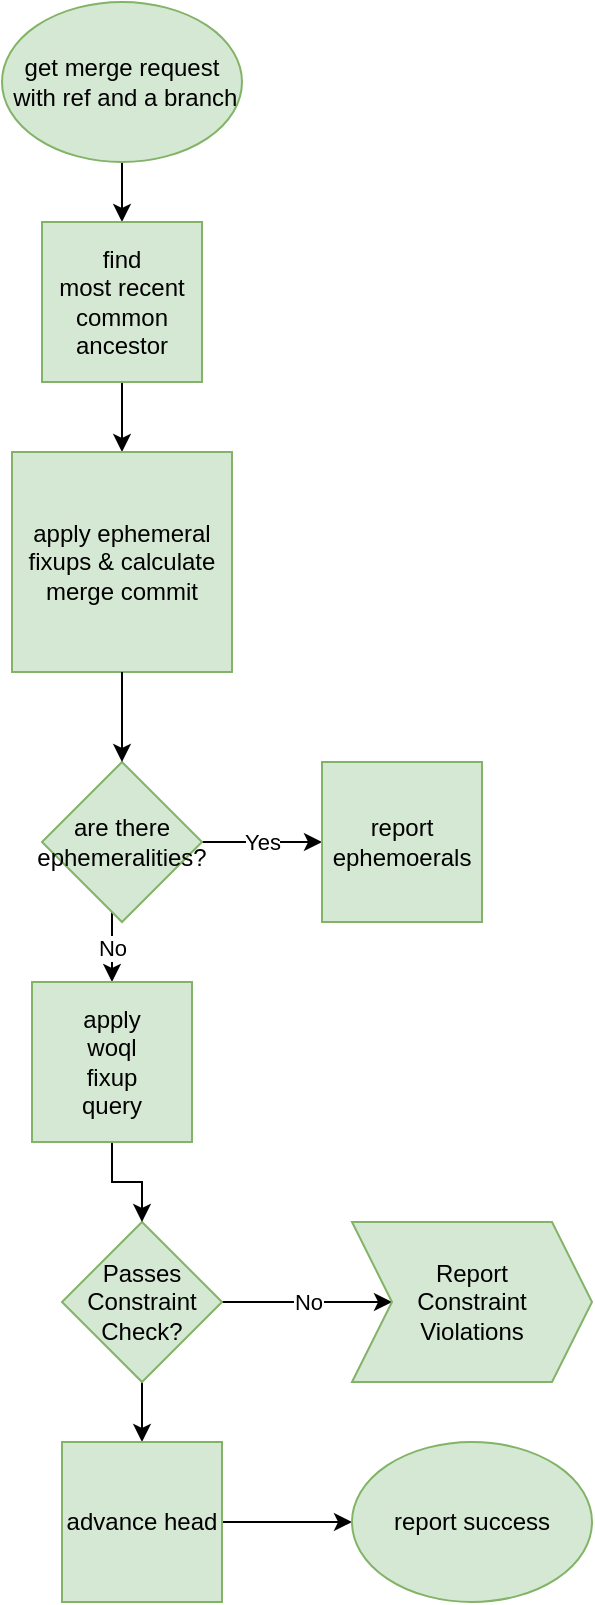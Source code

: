 <mxfile version="12.5.5" type="github">
  <diagram id="VoH5qmbEffebgPry_U-H" name="Page-1">
    <mxGraphModel dx="1104" dy="571" grid="1" gridSize="10" guides="1" tooltips="1" connect="1" arrows="1" fold="1" page="1" pageScale="1" pageWidth="850" pageHeight="1100" math="0" shadow="0">
      <root>
        <mxCell id="0"/>
        <mxCell id="1" parent="0"/>
        <mxCell id="-Y-Mi_pXA24UFnkAIFTT-1" value="" style="edgeStyle=orthogonalEdgeStyle;rounded=0;orthogonalLoop=1;jettySize=auto;html=1;" edge="1" parent="1" source="-Y-Mi_pXA24UFnkAIFTT-2" target="-Y-Mi_pXA24UFnkAIFTT-4">
          <mxGeometry relative="1" as="geometry"/>
        </mxCell>
        <mxCell id="-Y-Mi_pXA24UFnkAIFTT-2" value="&lt;div&gt;get merge request&lt;/div&gt;&amp;nbsp;with ref and a branch " style="ellipse;whiteSpace=wrap;html=1;fillColor=#d5e8d4;strokeColor=#82b366;" vertex="1" parent="1">
          <mxGeometry x="230" y="20" width="120" height="80" as="geometry"/>
        </mxCell>
        <mxCell id="-Y-Mi_pXA24UFnkAIFTT-3" value="" style="edgeStyle=orthogonalEdgeStyle;rounded=0;orthogonalLoop=1;jettySize=auto;html=1;" edge="1" parent="1" source="-Y-Mi_pXA24UFnkAIFTT-4" target="-Y-Mi_pXA24UFnkAIFTT-5">
          <mxGeometry relative="1" as="geometry"/>
        </mxCell>
        <mxCell id="-Y-Mi_pXA24UFnkAIFTT-4" value="&lt;div&gt;find&lt;/div&gt;&lt;div&gt;most recent common ancestor&lt;/div&gt;" style="whiteSpace=wrap;html=1;aspect=fixed;fillColor=#d5e8d4;strokeColor=#82b366;" vertex="1" parent="1">
          <mxGeometry x="250" y="130" width="80" height="80" as="geometry"/>
        </mxCell>
        <mxCell id="-Y-Mi_pXA24UFnkAIFTT-5" value="apply ephemeral fixups &amp;amp; calculate merge commit" style="whiteSpace=wrap;html=1;aspect=fixed;fillColor=#d5e8d4;strokeColor=#82b366;" vertex="1" parent="1">
          <mxGeometry x="235" y="245" width="110" height="110" as="geometry"/>
        </mxCell>
        <mxCell id="-Y-Mi_pXA24UFnkAIFTT-6" value="Yes" style="edgeStyle=orthogonalEdgeStyle;rounded=0;orthogonalLoop=1;jettySize=auto;html=1;" edge="1" parent="1" source="-Y-Mi_pXA24UFnkAIFTT-8" target="-Y-Mi_pXA24UFnkAIFTT-9">
          <mxGeometry relative="1" as="geometry"/>
        </mxCell>
        <mxCell id="-Y-Mi_pXA24UFnkAIFTT-7" value="No" style="edgeStyle=orthogonalEdgeStyle;rounded=0;orthogonalLoop=1;jettySize=auto;html=1;entryX=0.5;entryY=0;entryDx=0;entryDy=0;" edge="1" parent="1" source="-Y-Mi_pXA24UFnkAIFTT-8" target="-Y-Mi_pXA24UFnkAIFTT-15">
          <mxGeometry relative="1" as="geometry">
            <Array as="points">
              <mxPoint x="285" y="500"/>
              <mxPoint x="285" y="500"/>
            </Array>
          </mxGeometry>
        </mxCell>
        <mxCell id="-Y-Mi_pXA24UFnkAIFTT-8" value="&lt;div&gt;are there&lt;/div&gt;&lt;div&gt;ephemeralities?&lt;br&gt;&lt;/div&gt;" style="rhombus;whiteSpace=wrap;html=1;fillColor=#d5e8d4;strokeColor=#82b366;" vertex="1" parent="1">
          <mxGeometry x="250" y="400" width="80" height="80" as="geometry"/>
        </mxCell>
        <mxCell id="-Y-Mi_pXA24UFnkAIFTT-9" value="report ephemoerals" style="whiteSpace=wrap;html=1;aspect=fixed;fillColor=#d5e8d4;strokeColor=#82b366;" vertex="1" parent="1">
          <mxGeometry x="390" y="400" width="80" height="80" as="geometry"/>
        </mxCell>
        <mxCell id="-Y-Mi_pXA24UFnkAIFTT-10" value="&lt;div&gt;No&lt;/div&gt;" style="edgeStyle=orthogonalEdgeStyle;rounded=0;orthogonalLoop=1;jettySize=auto;html=1;entryX=0;entryY=0.5;entryDx=0;entryDy=0;" edge="1" parent="1" source="-Y-Mi_pXA24UFnkAIFTT-12" target="-Y-Mi_pXA24UFnkAIFTT-16">
          <mxGeometry relative="1" as="geometry">
            <mxPoint x="405" y="670" as="targetPoint"/>
            <Array as="points"/>
          </mxGeometry>
        </mxCell>
        <mxCell id="-Y-Mi_pXA24UFnkAIFTT-11" value="" style="edgeStyle=orthogonalEdgeStyle;rounded=0;orthogonalLoop=1;jettySize=auto;html=1;" edge="1" parent="1" source="-Y-Mi_pXA24UFnkAIFTT-12" target="-Y-Mi_pXA24UFnkAIFTT-18">
          <mxGeometry relative="1" as="geometry"/>
        </mxCell>
        <mxCell id="-Y-Mi_pXA24UFnkAIFTT-12" value="&lt;div&gt;Passes&lt;/div&gt;&lt;div&gt;Constraint&lt;/div&gt;&lt;div&gt;Check?&lt;br&gt;&lt;/div&gt;" style="rhombus;whiteSpace=wrap;html=1;fillColor=#d5e8d4;strokeColor=#82b366;" vertex="1" parent="1">
          <mxGeometry x="260" y="630" width="80" height="80" as="geometry"/>
        </mxCell>
        <mxCell id="-Y-Mi_pXA24UFnkAIFTT-13" value="" style="edgeStyle=orthogonalEdgeStyle;rounded=0;orthogonalLoop=1;jettySize=auto;html=1;" edge="1" parent="1" source="-Y-Mi_pXA24UFnkAIFTT-5" target="-Y-Mi_pXA24UFnkAIFTT-8">
          <mxGeometry relative="1" as="geometry">
            <mxPoint x="285" y="365" as="sourcePoint"/>
          </mxGeometry>
        </mxCell>
        <mxCell id="-Y-Mi_pXA24UFnkAIFTT-14" value="" style="edgeStyle=orthogonalEdgeStyle;rounded=0;orthogonalLoop=1;jettySize=auto;html=1;" edge="1" parent="1" source="-Y-Mi_pXA24UFnkAIFTT-15" target="-Y-Mi_pXA24UFnkAIFTT-12">
          <mxGeometry relative="1" as="geometry"/>
        </mxCell>
        <mxCell id="-Y-Mi_pXA24UFnkAIFTT-15" value="&lt;div&gt;apply&lt;/div&gt;&lt;div&gt;woql&lt;/div&gt;&lt;div&gt;fixup&lt;/div&gt;&lt;div&gt;query&lt;br&gt;&lt;/div&gt;" style="whiteSpace=wrap;html=1;aspect=fixed;fillColor=#d5e8d4;strokeColor=#82b366;" vertex="1" parent="1">
          <mxGeometry x="245" y="510" width="80" height="80" as="geometry"/>
        </mxCell>
        <mxCell id="-Y-Mi_pXA24UFnkAIFTT-16" value="&lt;div&gt;Report&lt;/div&gt;&lt;div&gt;Constraint&lt;/div&gt;&lt;div&gt;Violations&lt;br&gt;&lt;/div&gt;" style="shape=step;perimeter=stepPerimeter;whiteSpace=wrap;html=1;fixedSize=1;fillColor=#d5e8d4;strokeColor=#82b366;" vertex="1" parent="1">
          <mxGeometry x="405" y="630" width="120" height="80" as="geometry"/>
        </mxCell>
        <mxCell id="-Y-Mi_pXA24UFnkAIFTT-17" value="" style="edgeStyle=orthogonalEdgeStyle;rounded=0;orthogonalLoop=1;jettySize=auto;html=1;" edge="1" parent="1" source="-Y-Mi_pXA24UFnkAIFTT-18" target="-Y-Mi_pXA24UFnkAIFTT-19">
          <mxGeometry relative="1" as="geometry"/>
        </mxCell>
        <mxCell id="-Y-Mi_pXA24UFnkAIFTT-18" value="advance head" style="whiteSpace=wrap;html=1;aspect=fixed;fillColor=#d5e8d4;strokeColor=#82b366;" vertex="1" parent="1">
          <mxGeometry x="260" y="740" width="80" height="80" as="geometry"/>
        </mxCell>
        <mxCell id="-Y-Mi_pXA24UFnkAIFTT-19" value="report success" style="ellipse;whiteSpace=wrap;html=1;fillColor=#d5e8d4;strokeColor=#82b366;" vertex="1" parent="1">
          <mxGeometry x="405" y="740" width="120" height="80" as="geometry"/>
        </mxCell>
      </root>
    </mxGraphModel>
  </diagram>
</mxfile>
